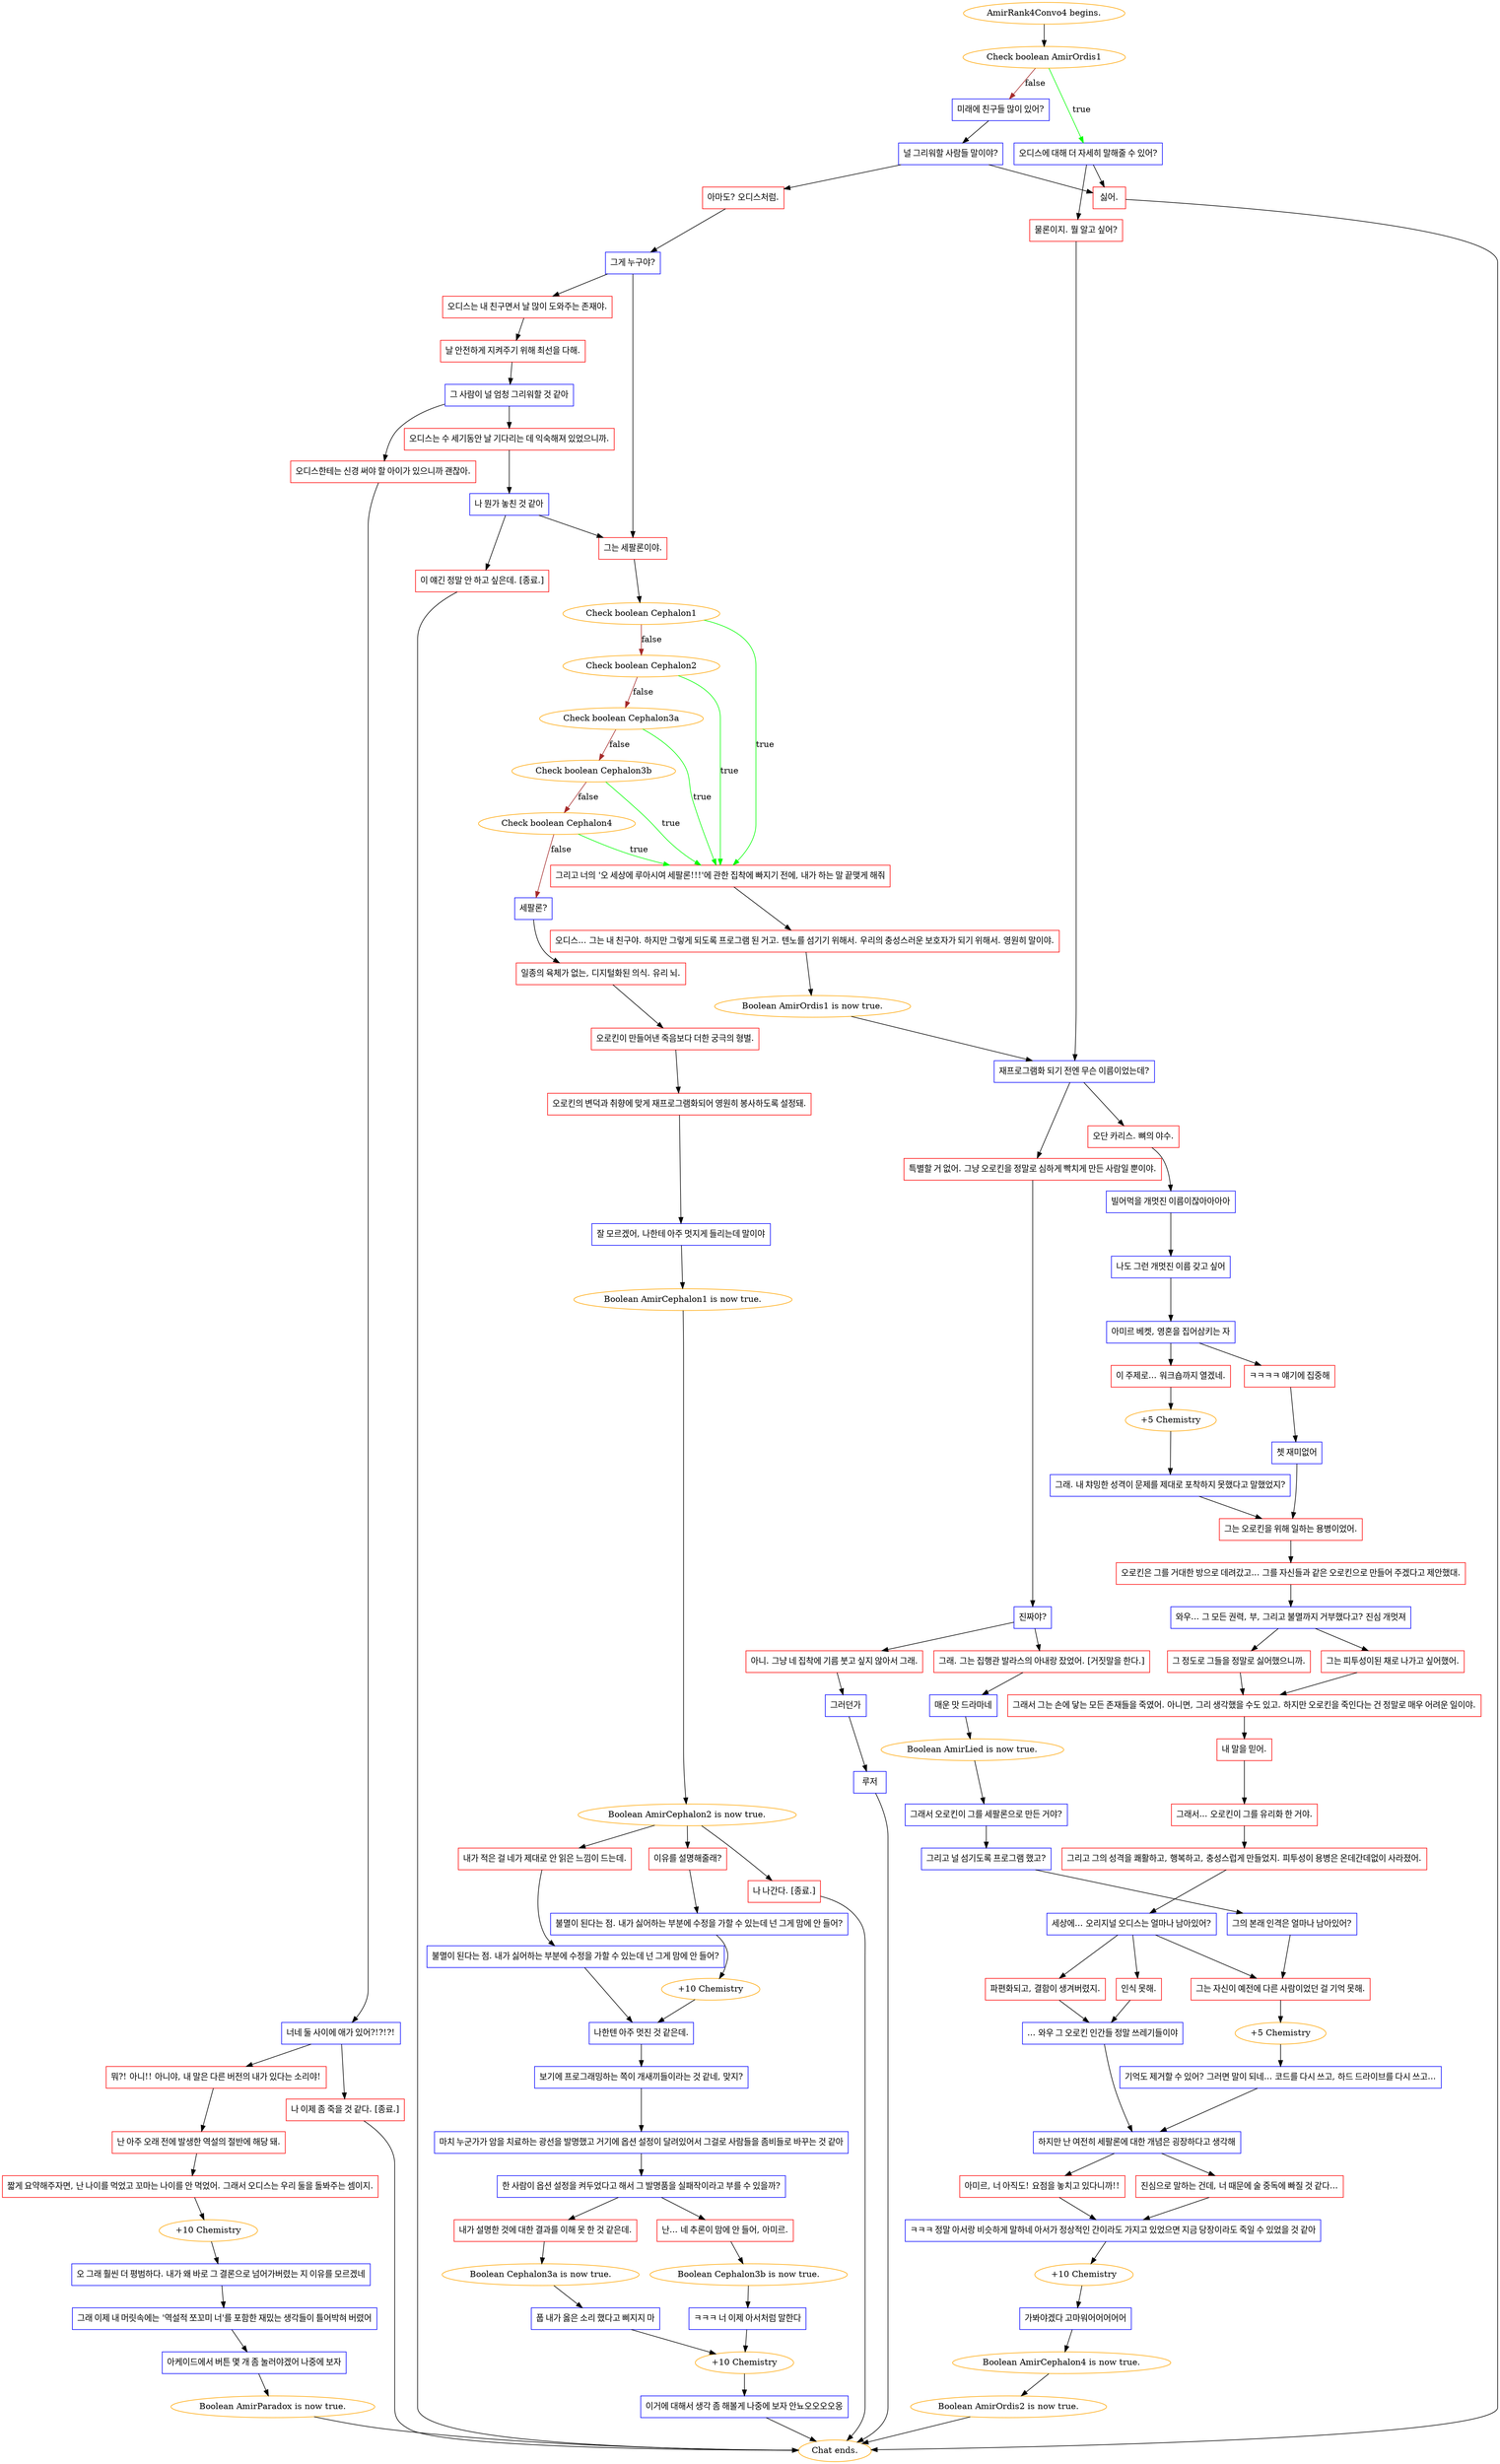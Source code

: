 digraph {
	"AmirRank4Convo4 begins." [color=orange];
		"AmirRank4Convo4 begins." -> j3071393708;
	j3071393708 [label="Check boolean AmirOrdis1",color=orange];
		j3071393708 -> j1461024844 [label=true,color=green];
		j3071393708 -> j2409376127 [label=false,color=brown];
	j1461024844 [label="오디스에 대해 더 자세히 말해줄 수 있어?",shape=box,color=blue];
		j1461024844 -> j635611042;
		j1461024844 -> j3254879168;
	j2409376127 [label="미래에 친구들 많이 있어?",shape=box,color=blue];
		j2409376127 -> j3368435977;
	j635611042 [label="싫어.",shape=box,color=red];
		j635611042 -> "Chat ends.";
	j3254879168 [label="물론이지. 뭘 알고 싶어?",shape=box,color=red];
		j3254879168 -> j2373234635;
	j3368435977 [label="널 그리워할 사람들 말이야?",shape=box,color=blue];
		j3368435977 -> j23081804;
		j3368435977 -> j635611042;
	"Chat ends." [color=orange];
	j2373234635 [label="재프로그램화 되기 전엔 무슨 이름이었는데?",shape=box,color=blue];
		j2373234635 -> j4199314107;
		j2373234635 -> j1535193774;
	j23081804 [label="아마도? 오디스처럼.",shape=box,color=red];
		j23081804 -> j3698549876;
	j4199314107 [label="특별할 거 없어. 그냥 오로킨을 정말로 심하게 빡치게 만든 사람일 뿐이야.",shape=box,color=red];
		j4199314107 -> j2922897370;
	j1535193774 [label="오단 카리스. 뼈의 야수.",shape=box,color=red];
		j1535193774 -> j3511747600;
	j3698549876 [label="그게 누구야?",shape=box,color=blue];
		j3698549876 -> j1198008520;
		j3698549876 -> j4001146554;
	j2922897370 [label="진짜야?",shape=box,color=blue];
		j2922897370 -> j2663952145;
		j2922897370 -> j4208111247;
	j3511747600 [label="빌어먹을 개멋진 이름이잖아아아아",shape=box,color=blue];
		j3511747600 -> j1509694560;
	j1198008520 [label="오디스는 내 친구면서 날 많이 도와주는 존재야.",shape=box,color=red];
		j1198008520 -> j244901242;
	j4001146554 [label="그는 세팔론이야.",shape=box,color=red];
		j4001146554 -> j2703593324;
	j2663952145 [label="그래. 그는 집행관 발라스의 아내랑 잤었어. [거짓말을 한다.]",shape=box,color=red];
		j2663952145 -> j3714771077;
	j4208111247 [label="아니. 그냥 네 집착에 기름 붓고 싶지 않아서 그래.",shape=box,color=red];
		j4208111247 -> j2989803302;
	j1509694560 [label="나도 그런 개멋진 이름 갖고 싶어",shape=box,color=blue];
		j1509694560 -> j1175353002;
	j244901242 [label="날 안전하게 지켜주기 위해 최선을 다해.",shape=box,color=red];
		j244901242 -> j1633414155;
	j2703593324 [label="Check boolean Cephalon1",color=orange];
		j2703593324 -> j359255143 [label=true,color=green];
		j2703593324 -> j3179573232 [label=false,color=brown];
	j3714771077 [label="매운 맛 드라마네",shape=box,color=blue];
		j3714771077 -> j861820820;
	j2989803302 [label="그러던가",shape=box,color=blue];
		j2989803302 -> j464016035;
	j1175353002 [label="아미르 베켓, 영혼을 집어삼키는 자",shape=box,color=blue];
		j1175353002 -> j3141900205;
		j1175353002 -> j3701680989;
	j1633414155 [label="그 사람이 널 엄청 그리워할 것 같아",shape=box,color=blue];
		j1633414155 -> j980728223;
		j1633414155 -> j447889673;
	j359255143 [label="그리고 너의 '오 세상에 루아시여 세팔론!!!'에 관한 집착에 빠지기 전에, 내가 하는 말 끝맺게 해줘",shape=box,color=red];
		j359255143 -> j2385915054;
	j3179573232 [label="Check boolean Cephalon2",color=orange];
		j3179573232 -> j359255143 [label=true,color=green];
		j3179573232 -> j1411698572 [label=false,color=brown];
	j861820820 [label="Boolean AmirLied is now true.",color=orange];
		j861820820 -> j2461860858;
	j464016035 [label="루저",shape=box,color=blue];
		j464016035 -> "Chat ends.";
	j3141900205 [label="ㅋㅋㅋㅋ 얘기에 집중해",shape=box,color=red];
		j3141900205 -> j806995636;
	j3701680989 [label="이 주제로... 워크숍까지 열겠네.",shape=box,color=red];
		j3701680989 -> j1356110684;
	j980728223 [label="오디스는 수 세기동안 날 기다리는 데 익숙해져 있었으니까.",shape=box,color=red];
		j980728223 -> j3096053398;
	j447889673 [label="오디스한테는 신경 써야 할 아이가 있으니까 괜찮아.",shape=box,color=red];
		j447889673 -> j2151265391;
	j2385915054 [label="오디스... 그는 내 친구야. 하지만 그렇게 되도록 프로그램 된 거고. 텐노를 섬기기 위해서. 우리의 충성스러운 보호자가 되기 위해서. 영원히 말이야.",shape=box,color=red];
		j2385915054 -> j126573935;
	j1411698572 [label="Check boolean Cephalon3a",color=orange];
		j1411698572 -> j359255143 [label=true,color=green];
		j1411698572 -> j1995044943 [label=false,color=brown];
	j2461860858 [label="그래서 오로킨이 그를 세팔론으로 만든 거야?",shape=box,color=blue];
		j2461860858 -> j2738617194;
	j806995636 [label="쳇 재미없어",shape=box,color=blue];
		j806995636 -> j2581253134;
	j1356110684 [label="+5 Chemistry",color=orange];
		j1356110684 -> j889169389;
	j3096053398 [label="나 뭔가 놓친 것 같아",shape=box,color=blue];
		j3096053398 -> j2529075346;
		j3096053398 -> j4001146554;
	j2151265391 [label="너네 둘 사이에 애가 있어?!?!?!",shape=box,color=blue];
		j2151265391 -> j1360113387;
		j2151265391 -> j2889146390;
	j126573935 [label="Boolean AmirOrdis1 is now true.",color=orange];
		j126573935 -> j2373234635;
	j1995044943 [label="Check boolean Cephalon3b",color=orange];
		j1995044943 -> j359255143 [label=true,color=green];
		j1995044943 -> j3851203631 [label=false,color=brown];
	j2738617194 [label="그리고 널 섬기도록 프로그램 했고?",shape=box,color=blue];
		j2738617194 -> j4201764849;
	j2581253134 [label="그는 오로킨을 위해 일하는 용병이었어.",shape=box,color=red];
		j2581253134 -> j1017910001;
	j889169389 [label="그래. 내 챠밍한 성격이 문제를 제대로 포착하지 못했다고 말했었지?",shape=box,color=blue];
		j889169389 -> j2581253134;
	j2529075346 [label="이 얘긴 정말 안 하고 싶은데. [종료.]",shape=box,color=red];
		j2529075346 -> "Chat ends.";
	j1360113387 [label="뭐?! 아니!! 아니야, 내 말은 다른 버전의 내가 있다는 소리야!",shape=box,color=red];
		j1360113387 -> j3233026093;
	j2889146390 [label="나 이제 좀 죽을 것 같다. [종료.]",shape=box,color=red];
		j2889146390 -> "Chat ends.";
	j3851203631 [label="Check boolean Cephalon4",color=orange];
		j3851203631 -> j359255143 [label=true,color=green];
		j3851203631 -> j1551978796 [label=false,color=brown];
	j4201764849 [label="그의 본래 인격은 얼마나 남아있어?",shape=box,color=blue];
		j4201764849 -> j2155288514;
	j1017910001 [label="오로킨은 그를 거대한 방으로 데려갔고... 그를 자신들과 같은 오로킨으로 만들어 주겠다고 제안했대.",shape=box,color=red];
		j1017910001 -> j507615140;
	j3233026093 [label="난 아주 오래 전에 발생한 역설의 절반에 해당 돼.",shape=box,color=red];
		j3233026093 -> j3672312200;
	j1551978796 [label="세팔론?",shape=box,color=blue];
		j1551978796 -> j2265026474;
	j2155288514 [label="그는 자신이 예전에 다른 사람이었던 걸 기억 못해.",shape=box,color=red];
		j2155288514 -> j3729505640;
	j507615140 [label="와우... 그 모든 권력, 부, 그리고 불멸까지 거부했다고? 진심 개멋져",shape=box,color=blue];
		j507615140 -> j379502480;
		j507615140 -> j261407511;
	j3672312200 [label="짧게 요약해주자면, 난 나이를 먹었고 꼬마는 나이를 안 먹었어. 그래서 오디스는 우리 둘을 돌봐주는 셈이지.",shape=box,color=red];
		j3672312200 -> j4041710146;
	j2265026474 [label="일종의 육체가 없는, 디지털화된 의식. 유리 뇌.",shape=box,color=red];
		j2265026474 -> j1225414706;
	j3729505640 [label="+5 Chemistry",color=orange];
		j3729505640 -> j4244943503;
	j379502480 [label="그 정도로 그들을 정말로 싫어했으니까.",shape=box,color=red];
		j379502480 -> j1442820142;
	j261407511 [label="그는 피투성이된 채로 나가고 싶어했어.",shape=box,color=red];
		j261407511 -> j1442820142;
	j4041710146 [label="+10 Chemistry",color=orange];
		j4041710146 -> j1784154942;
	j1225414706 [label="오로킨이 만들어낸 죽음보다 더한 궁극의 형벌.",shape=box,color=red];
		j1225414706 -> j3699793973;
	j4244943503 [label="기억도 제거할 수 있어? 그러면 말이 되네... 코드를 다시 쓰고, 하드 드라이브를 다시 쓰고...",shape=box,color=blue];
		j4244943503 -> j804168276;
	j1442820142 [label="그래서 그는 손에 닿는 모든 존재들을 죽였어. 아니면, 그리 생각했을 수도 있고. 하지만 오로킨을 죽인다는 건 정말로 매우 어려운 일이야.",shape=box,color=red];
		j1442820142 -> j538142457;
	j1784154942 [label="오 그래 훨씬 더 평범하다. 내가 왜 바로 그 결론으로 넘어가버렸는 지 이유를 모르겠네",shape=box,color=blue];
		j1784154942 -> j4005256008;
	j3699793973 [label="오로킨의 변덕과 취향에 맞게 재프로그램화되어 영원히 봉사하도록 설정돼.",shape=box,color=red];
		j3699793973 -> j1831694214;
	j804168276 [label="하지만 난 여전히 세팔론에 대한 개념은 굉장하다고 생각해",shape=box,color=blue];
		j804168276 -> j3742656465;
		j804168276 -> j3261000912;
	j538142457 [label="내 말을 믿어.",shape=box,color=red];
		j538142457 -> j654306315;
	j4005256008 [label="그래 이제 내 머릿속에는 '역설적 쪼꼬미 너'를 포함한 재밌는 생각들이 틀어박혀 버렸어",shape=box,color=blue];
		j4005256008 -> j859401888;
	j1831694214 [label="잘 모르겠어, 나한테 아주 멋지게 들리는데 말이야",shape=box,color=blue];
		j1831694214 -> j1188171645;
	j3742656465 [label="진심으로 말하는 건데, 너 때문에 술 중독에 빠질 것 같다...",shape=box,color=red];
		j3742656465 -> j3230726807;
	j3261000912 [label="아미르, 너 아직도! 요점을 놓치고 있다니까!!",shape=box,color=red];
		j3261000912 -> j3230726807;
	j654306315 [label="그래서... 오로킨이 그를 유리화 한 거야.",shape=box,color=red];
		j654306315 -> j3561197783;
	j859401888 [label="아케이드에서 버튼 몇 개 좀 눌러야겠어 나중에 보자",shape=box,color=blue];
		j859401888 -> j3046964038;
	j1188171645 [label="Boolean AmirCephalon1 is now true.",color=orange];
		j1188171645 -> j2160070556;
	j3230726807 [label="ㅋㅋㅋ 정말 아서랑 비슷하게 말하네 아서가 정상적인 간이라도 가지고 있었으면 지금 당장이라도 죽일 수 있었을 것 같아",shape=box,color=blue];
		j3230726807 -> j3357432059;
	j3561197783 [label="그리고 그의 성격을 쾌활하고, 행복하고, 충성스럽게 만들었지. 피투성이 용병은 온데간데없이 사라졌어.",shape=box,color=red];
		j3561197783 -> j194220766;
	j3046964038 [label="Boolean AmirParadox is now true.",color=orange];
		j3046964038 -> "Chat ends.";
	j2160070556 [label="Boolean AmirCephalon2 is now true.",color=orange];
		j2160070556 -> j276591155;
		j2160070556 -> j3458938755;
		j2160070556 -> j702675907;
	j3357432059 [label="+10 Chemistry",color=orange];
		j3357432059 -> j2081771958;
	j194220766 [label="세상에... 오리지널 오디스는 얼마나 남아있어?",shape=box,color=blue];
		j194220766 -> j2155288514;
		j194220766 -> j2935600751;
		j194220766 -> j1597326443;
	j276591155 [label="나 나간다. [종료.]",shape=box,color=red];
		j276591155 -> "Chat ends.";
	j3458938755 [label="이유를 설명해줄래?",shape=box,color=red];
		j3458938755 -> j1587339685;
	j702675907 [label="내가 적은 걸 네가 제대로 안 읽은 느낌이 드는데.",shape=box,color=red];
		j702675907 -> j1568779614;
	j2081771958 [label="가봐야겠다 고마워어어어어어",shape=box,color=blue];
		j2081771958 -> j2139800532;
	j2935600751 [label="파편화되고, 결함이 생겨버렸지.",shape=box,color=red];
		j2935600751 -> j3177097057;
	j1597326443 [label="인식 못해.",shape=box,color=red];
		j1597326443 -> j3177097057;
	j1587339685 [label="불멸이 된다는 점. 내가 싫어하는 부분에 수정을 가할 수 있는데 넌 그게 맘에 안 들어?",shape=box,color=blue];
		j1587339685 -> j3255412367;
	j1568779614 [label="불멸이 된다는 점. 내가 싫어하는 부분에 수정을 가할 수 있는데 넌 그게 맘에 안 들어?",shape=box,color=blue];
		j1568779614 -> j2190958074;
	j2139800532 [label="Boolean AmirCephalon4 is now true.",color=orange];
		j2139800532 -> j2302458893;
	j3177097057 [label="... 와우 그 오로킨 인간들 정말 쓰레기들이야",shape=box,color=blue];
		j3177097057 -> j804168276;
	j3255412367 [label="+10 Chemistry",color=orange];
		j3255412367 -> j2190958074;
	j2190958074 [label="나한텐 아주 멋진 것 같은데.",shape=box,color=blue];
		j2190958074 -> j4222979731;
	j2302458893 [label="Boolean AmirOrdis2 is now true.",color=orange];
		j2302458893 -> "Chat ends.";
	j4222979731 [label="보기에 프로그래밍하는 쪽이 개새끼들이라는 것 같네, 맞지?",shape=box,color=blue];
		j4222979731 -> j425970751;
	j425970751 [label="마치 누군가가 암을 치료하는 광선을 발명했고 거기에 옵션 설정이 달려있어서 그걸로 사람들을 좀비들로 바꾸는 것 같아",shape=box,color=blue];
		j425970751 -> j4071917055;
	j4071917055 [label="한 사람이 옵션 설정을 켜두었다고 해서 그 발명품을 실패작이라고 부를 수 있을까?",shape=box,color=blue];
		j4071917055 -> j436602243;
		j4071917055 -> j2023109462;
	j436602243 [label="난... 네 추론이 맘에 안 들어, 아미르.",shape=box,color=red];
		j436602243 -> j3716945189;
	j2023109462 [label="내가 설명한 것에 대한 결과를 이해 못 한 것 같은데.",shape=box,color=red];
		j2023109462 -> j159451576;
	j3716945189 [label="Boolean Cephalon3b is now true.",color=orange];
		j3716945189 -> j20319129;
	j159451576 [label="Boolean Cephalon3a is now true.",color=orange];
		j159451576 -> j3704853081;
	j20319129 [label="ㅋㅋㅋ 너 이제 아서처럼 말한다",shape=box,color=blue];
		j20319129 -> j529269626;
	j3704853081 [label="풉 내가 옳은 소리 했다고 삐지지 마",shape=box,color=blue];
		j3704853081 -> j529269626;
	j529269626 [label="+10 Chemistry",color=orange];
		j529269626 -> j2441840477;
	j2441840477 [label="이거에 대해서 생각 좀 해볼게 나중에 보자 안뇨오오오오옹",shape=box,color=blue];
		j2441840477 -> "Chat ends.";
}